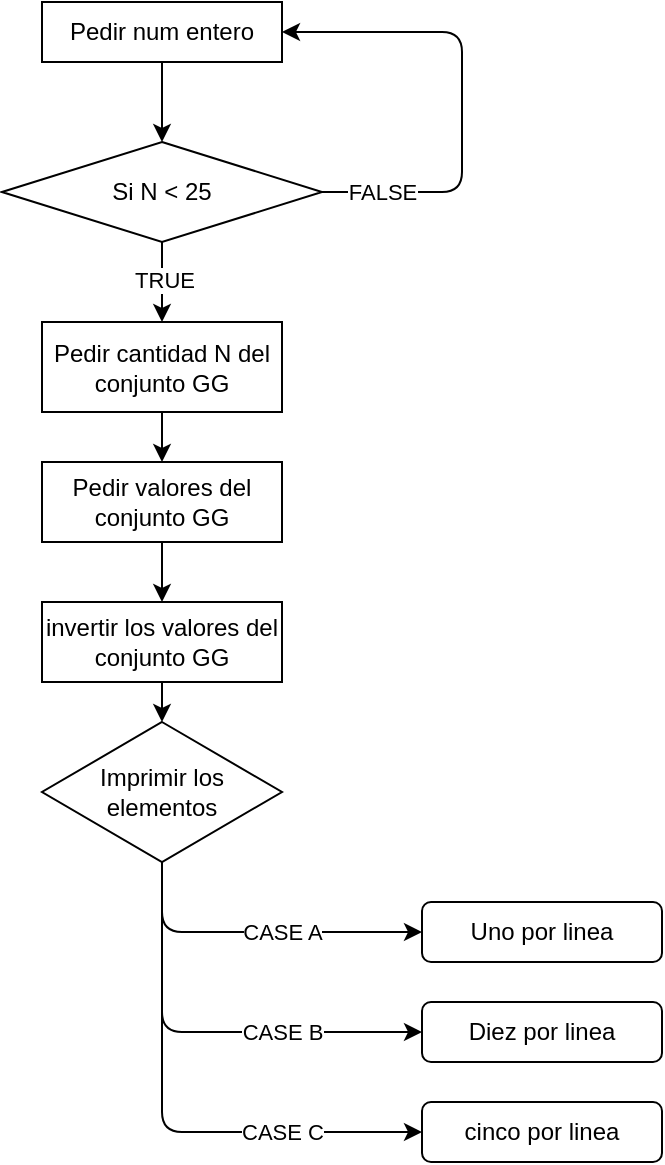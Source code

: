 <mxfile>
    <diagram id="6MvHA6Y_2VJaffo4YEWN" name="Page-1">
        <mxGraphModel dx="1114" dy="607" grid="1" gridSize="10" guides="1" tooltips="1" connect="1" arrows="1" fold="1" page="1" pageScale="1" pageWidth="850" pageHeight="1100" math="0" shadow="0">
            <root>
                <mxCell id="0"/>
                <mxCell id="1" parent="0"/>
                <mxCell id="2" value="" style="edgeStyle=none;html=1;" edge="1" parent="1" source="3" target="8">
                    <mxGeometry relative="1" as="geometry"/>
                </mxCell>
                <mxCell id="3" value="Pedir num entero" style="whiteSpace=wrap;html=1;" vertex="1" parent="1">
                    <mxGeometry x="340" y="90" width="120" height="30" as="geometry"/>
                </mxCell>
                <mxCell id="4" style="edgeStyle=none;html=1;exitX=1;exitY=0.5;exitDx=0;exitDy=0;entryX=1;entryY=0.5;entryDx=0;entryDy=0;" edge="1" parent="1" source="8" target="3">
                    <mxGeometry relative="1" as="geometry">
                        <Array as="points">
                            <mxPoint x="550" y="185"/>
                            <mxPoint x="550" y="105"/>
                        </Array>
                    </mxGeometry>
                </mxCell>
                <mxCell id="5" value="FALSE" style="edgeLabel;html=1;align=center;verticalAlign=middle;resizable=0;points=[];" vertex="1" connectable="0" parent="4">
                    <mxGeometry x="-0.642" y="-3" relative="1" as="geometry">
                        <mxPoint x="-13" y="-3" as="offset"/>
                    </mxGeometry>
                </mxCell>
                <mxCell id="6" value="" style="edgeStyle=none;html=1;" edge="1" parent="1" source="8" target="9">
                    <mxGeometry relative="1" as="geometry"/>
                </mxCell>
                <mxCell id="7" value="TRUE" style="edgeLabel;html=1;align=center;verticalAlign=middle;resizable=0;points=[];" vertex="1" connectable="0" parent="6">
                    <mxGeometry x="-0.078" y="1" relative="1" as="geometry">
                        <mxPoint as="offset"/>
                    </mxGeometry>
                </mxCell>
                <mxCell id="8" value="Si N &amp;lt; 25" style="rhombus;whiteSpace=wrap;html=1;" vertex="1" parent="1">
                    <mxGeometry x="320" y="160" width="160" height="50" as="geometry"/>
                </mxCell>
                <mxCell id="13" value="" style="edgeStyle=none;html=1;" edge="1" parent="1" source="9" target="12">
                    <mxGeometry relative="1" as="geometry"/>
                </mxCell>
                <mxCell id="9" value="Pedir cantidad N del conjunto GG" style="whiteSpace=wrap;html=1;" vertex="1" parent="1">
                    <mxGeometry x="340" y="250" width="120" height="45" as="geometry"/>
                </mxCell>
                <mxCell id="15" value="" style="edgeStyle=none;html=1;" edge="1" parent="1" source="12" target="14">
                    <mxGeometry relative="1" as="geometry"/>
                </mxCell>
                <mxCell id="12" value="Pedir valores del conjunto GG" style="whiteSpace=wrap;html=1;" vertex="1" parent="1">
                    <mxGeometry x="340" y="320" width="120" height="40" as="geometry"/>
                </mxCell>
                <mxCell id="18" style="edgeStyle=none;html=1;exitX=0.5;exitY=1;exitDx=0;exitDy=0;entryX=0.5;entryY=0;entryDx=0;entryDy=0;" edge="1" parent="1" source="14" target="17">
                    <mxGeometry relative="1" as="geometry"/>
                </mxCell>
                <mxCell id="14" value="invertir los valores del conjunto GG" style="whiteSpace=wrap;html=1;" vertex="1" parent="1">
                    <mxGeometry x="340" y="390" width="120" height="40" as="geometry"/>
                </mxCell>
                <mxCell id="22" style="edgeStyle=none;html=1;exitX=0.5;exitY=1;exitDx=0;exitDy=0;entryX=0;entryY=0.5;entryDx=0;entryDy=0;" edge="1" parent="1" source="17" target="19">
                    <mxGeometry relative="1" as="geometry">
                        <Array as="points">
                            <mxPoint x="400" y="555"/>
                        </Array>
                    </mxGeometry>
                </mxCell>
                <mxCell id="25" value="CASE A" style="edgeLabel;html=1;align=center;verticalAlign=middle;resizable=0;points=[];" vertex="1" connectable="0" parent="22">
                    <mxGeometry x="-0.018" y="2" relative="1" as="geometry">
                        <mxPoint x="14" y="2" as="offset"/>
                    </mxGeometry>
                </mxCell>
                <mxCell id="23" style="edgeStyle=none;html=1;exitX=0.5;exitY=1;exitDx=0;exitDy=0;entryX=0;entryY=0.5;entryDx=0;entryDy=0;" edge="1" parent="1" source="17" target="20">
                    <mxGeometry relative="1" as="geometry">
                        <Array as="points">
                            <mxPoint x="400" y="550"/>
                            <mxPoint x="400" y="605"/>
                        </Array>
                    </mxGeometry>
                </mxCell>
                <mxCell id="26" value="CASE B" style="edgeLabel;html=1;align=center;verticalAlign=middle;resizable=0;points=[];" vertex="1" connectable="0" parent="23">
                    <mxGeometry x="0.172" y="1" relative="1" as="geometry">
                        <mxPoint x="19" y="1" as="offset"/>
                    </mxGeometry>
                </mxCell>
                <mxCell id="24" style="edgeStyle=none;html=1;exitX=0.5;exitY=1;exitDx=0;exitDy=0;entryX=0;entryY=0.5;entryDx=0;entryDy=0;" edge="1" parent="1" source="17" target="21">
                    <mxGeometry relative="1" as="geometry">
                        <Array as="points">
                            <mxPoint x="400" y="655"/>
                        </Array>
                    </mxGeometry>
                </mxCell>
                <mxCell id="27" value="CASE C" style="edgeLabel;html=1;align=center;verticalAlign=middle;resizable=0;points=[];" vertex="1" connectable="0" parent="24">
                    <mxGeometry x="0.442" relative="1" as="geometry">
                        <mxPoint x="4" as="offset"/>
                    </mxGeometry>
                </mxCell>
                <mxCell id="17" value="Imprimir los&lt;div&gt;elementos&lt;/div&gt;" style="rhombus;whiteSpace=wrap;html=1;" vertex="1" parent="1">
                    <mxGeometry x="340" y="450" width="120" height="70" as="geometry"/>
                </mxCell>
                <mxCell id="19" value="Uno por linea" style="rounded=1;whiteSpace=wrap;html=1;" vertex="1" parent="1">
                    <mxGeometry x="530" y="540" width="120" height="30" as="geometry"/>
                </mxCell>
                <mxCell id="20" value="Diez por linea" style="rounded=1;whiteSpace=wrap;html=1;" vertex="1" parent="1">
                    <mxGeometry x="530" y="590" width="120" height="30" as="geometry"/>
                </mxCell>
                <mxCell id="21" value="cinco por linea" style="rounded=1;whiteSpace=wrap;html=1;" vertex="1" parent="1">
                    <mxGeometry x="530" y="640" width="120" height="30" as="geometry"/>
                </mxCell>
            </root>
        </mxGraphModel>
    </diagram>
</mxfile>
